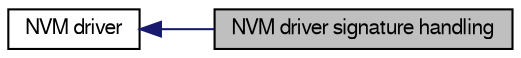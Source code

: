 digraph structs
{
  edge [fontname="FreeSans",fontsize="10",labelfontname="FreeSans",labelfontsize="10"];
  node [fontname="FreeSans",fontsize="10",shape=record];
  rankdir=LR;
  Node0 [label="NVM driver signature handling",height=0.2,width=0.4,color="black", fillcolor="grey75", style="filled" fontcolor="black"];
  Node1 [label="NVM driver",height=0.2,width=0.4,color="black", fillcolor="white", style="filled",URL="$group__nvm__group.html",tooltip="Low-level driver implementation for the AVR XMEGA Non Volatile Memory Controller..."];
  Node1->Node0 [shape=plaintext, color="midnightblue", dir="back", style="solid"];
}
